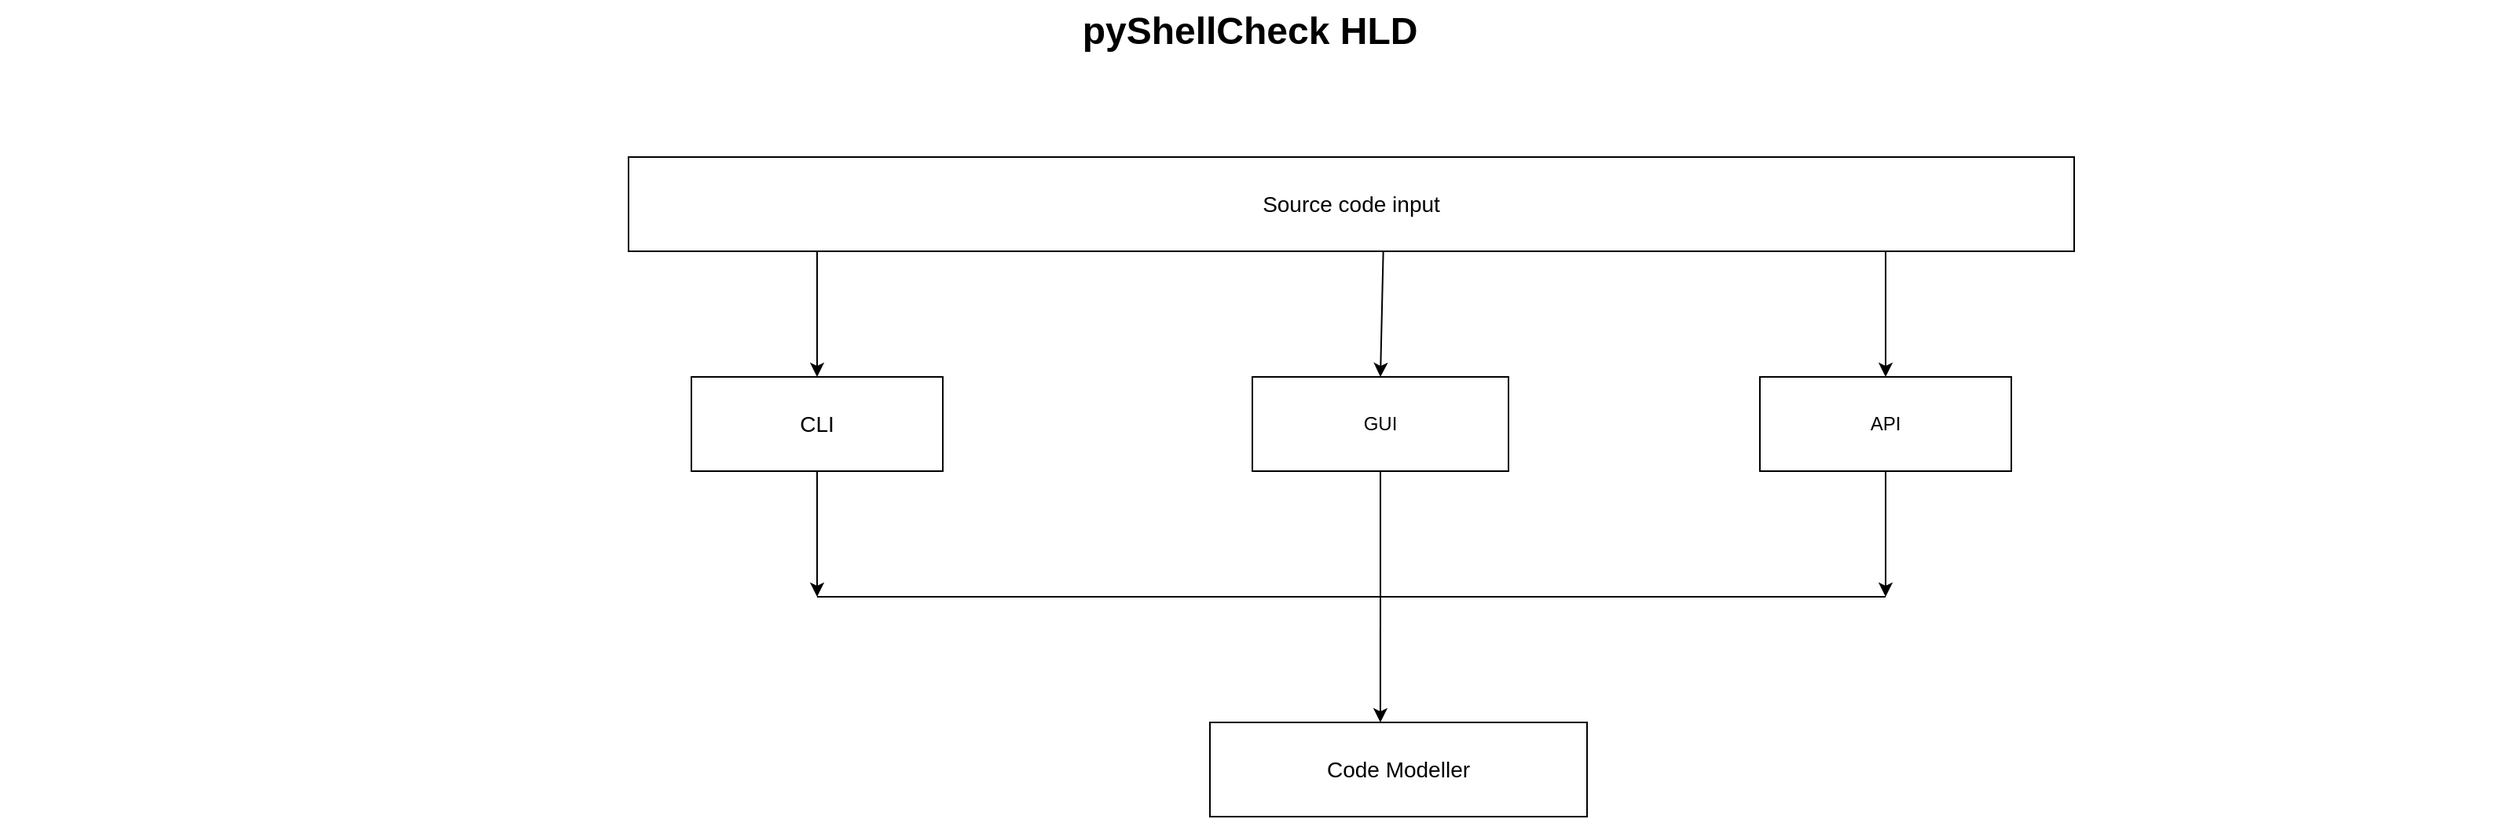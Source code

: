 <mxfile version="21.6.8" type="github">
  <diagram name="Page-1" id="74b105a0-9070-1c63-61bc-23e55f88626e">
    <mxGraphModel dx="1750" dy="930" grid="1" gridSize="10" guides="1" tooltips="1" connect="1" arrows="1" fold="1" page="1" pageScale="1.5" pageWidth="1169" pageHeight="826" background="none" math="0" shadow="0">
      <root>
        <mxCell id="0" style=";html=1;" />
        <mxCell id="1" style=";html=1;" parent="0" />
        <mxCell id="10b056a9c633e61c-30" value="pyShellCheck HLD" style="text;strokeColor=none;fillColor=none;html=1;fontSize=24;fontStyle=1;verticalAlign=middle;align=center;" parent="1" vertex="1">
          <mxGeometry x="80" y="40" width="1590" height="40" as="geometry" />
        </mxCell>
        <mxCell id="4Ak8q0aXKxf_eSX98An1-1" value="&lt;font style=&quot;font-size: 14px;&quot;&gt;Source code input&lt;/font&gt;" style="rounded=0;whiteSpace=wrap;html=1;" vertex="1" parent="1">
          <mxGeometry x="480" y="140" width="920" height="60" as="geometry" />
        </mxCell>
        <mxCell id="4Ak8q0aXKxf_eSX98An1-2" value="" style="endArrow=classic;html=1;rounded=0;entryX=0.5;entryY=0;entryDx=0;entryDy=0;" edge="1" parent="1" target="4Ak8q0aXKxf_eSX98An1-5">
          <mxGeometry width="50" height="50" relative="1" as="geometry">
            <mxPoint x="600" y="200" as="sourcePoint" />
            <mxPoint x="600" y="320" as="targetPoint" />
          </mxGeometry>
        </mxCell>
        <mxCell id="4Ak8q0aXKxf_eSX98An1-3" value="" style="endArrow=classic;html=1;rounded=0;exitX=0.471;exitY=1;exitDx=0;exitDy=0;exitPerimeter=0;entryX=0.5;entryY=0;entryDx=0;entryDy=0;" edge="1" parent="1" target="4Ak8q0aXKxf_eSX98An1-7">
          <mxGeometry width="50" height="50" relative="1" as="geometry">
            <mxPoint x="960.32" y="200" as="sourcePoint" />
            <mxPoint x="960" y="320" as="targetPoint" />
          </mxGeometry>
        </mxCell>
        <mxCell id="4Ak8q0aXKxf_eSX98An1-4" value="" style="endArrow=classic;html=1;rounded=0;entryX=0.5;entryY=0;entryDx=0;entryDy=0;" edge="1" parent="1" target="4Ak8q0aXKxf_eSX98An1-8">
          <mxGeometry width="50" height="50" relative="1" as="geometry">
            <mxPoint x="1280" y="200" as="sourcePoint" />
            <mxPoint x="1280" y="320" as="targetPoint" />
          </mxGeometry>
        </mxCell>
        <mxCell id="4Ak8q0aXKxf_eSX98An1-5" value="&lt;font style=&quot;font-size: 14px;&quot;&gt;CLI&lt;/font&gt;" style="rounded=0;whiteSpace=wrap;html=1;" vertex="1" parent="1">
          <mxGeometry x="520" y="280" width="160" height="60" as="geometry" />
        </mxCell>
        <mxCell id="4Ak8q0aXKxf_eSX98An1-7" value="GUI" style="rounded=0;whiteSpace=wrap;html=1;" vertex="1" parent="1">
          <mxGeometry x="877" y="280" width="163" height="60" as="geometry" />
        </mxCell>
        <mxCell id="4Ak8q0aXKxf_eSX98An1-8" value="API" style="rounded=0;whiteSpace=wrap;html=1;" vertex="1" parent="1">
          <mxGeometry x="1200" y="280" width="160" height="60" as="geometry" />
        </mxCell>
        <mxCell id="4Ak8q0aXKxf_eSX98An1-12" value="" style="endArrow=classic;html=1;rounded=0;exitX=0.5;exitY=1;exitDx=0;exitDy=0;" edge="1" parent="1" source="4Ak8q0aXKxf_eSX98An1-5">
          <mxGeometry width="50" height="50" relative="1" as="geometry">
            <mxPoint x="500" y="590" as="sourcePoint" />
            <mxPoint x="600" y="420" as="targetPoint" />
          </mxGeometry>
        </mxCell>
        <mxCell id="4Ak8q0aXKxf_eSX98An1-13" value="" style="endArrow=classic;html=1;rounded=0;exitX=0.5;exitY=1;exitDx=0;exitDy=0;entryX=0.452;entryY=0;entryDx=0;entryDy=0;entryPerimeter=0;" edge="1" parent="1" source="4Ak8q0aXKxf_eSX98An1-7" target="4Ak8q0aXKxf_eSX98An1-18">
          <mxGeometry width="50" height="50" relative="1" as="geometry">
            <mxPoint x="900" y="520" as="sourcePoint" />
            <mxPoint x="959" y="600" as="targetPoint" />
          </mxGeometry>
        </mxCell>
        <mxCell id="4Ak8q0aXKxf_eSX98An1-14" value="" style="endArrow=none;html=1;rounded=0;" edge="1" parent="1">
          <mxGeometry width="50" height="50" relative="1" as="geometry">
            <mxPoint x="600" y="420" as="sourcePoint" />
            <mxPoint x="1280" y="420" as="targetPoint" />
          </mxGeometry>
        </mxCell>
        <mxCell id="4Ak8q0aXKxf_eSX98An1-16" value="" style="endArrow=classic;html=1;rounded=0;exitX=0.5;exitY=1;exitDx=0;exitDy=0;" edge="1" parent="1" source="4Ak8q0aXKxf_eSX98An1-8">
          <mxGeometry width="50" height="50" relative="1" as="geometry">
            <mxPoint x="900" y="520" as="sourcePoint" />
            <mxPoint x="1280" y="420" as="targetPoint" />
          </mxGeometry>
        </mxCell>
        <mxCell id="4Ak8q0aXKxf_eSX98An1-18" value="&lt;font style=&quot;font-size: 14px;&quot;&gt;Code Modeller&lt;/font&gt;" style="rounded=0;whiteSpace=wrap;html=1;" vertex="1" parent="1">
          <mxGeometry x="850" y="500" width="240" height="60" as="geometry" />
        </mxCell>
      </root>
    </mxGraphModel>
  </diagram>
</mxfile>

